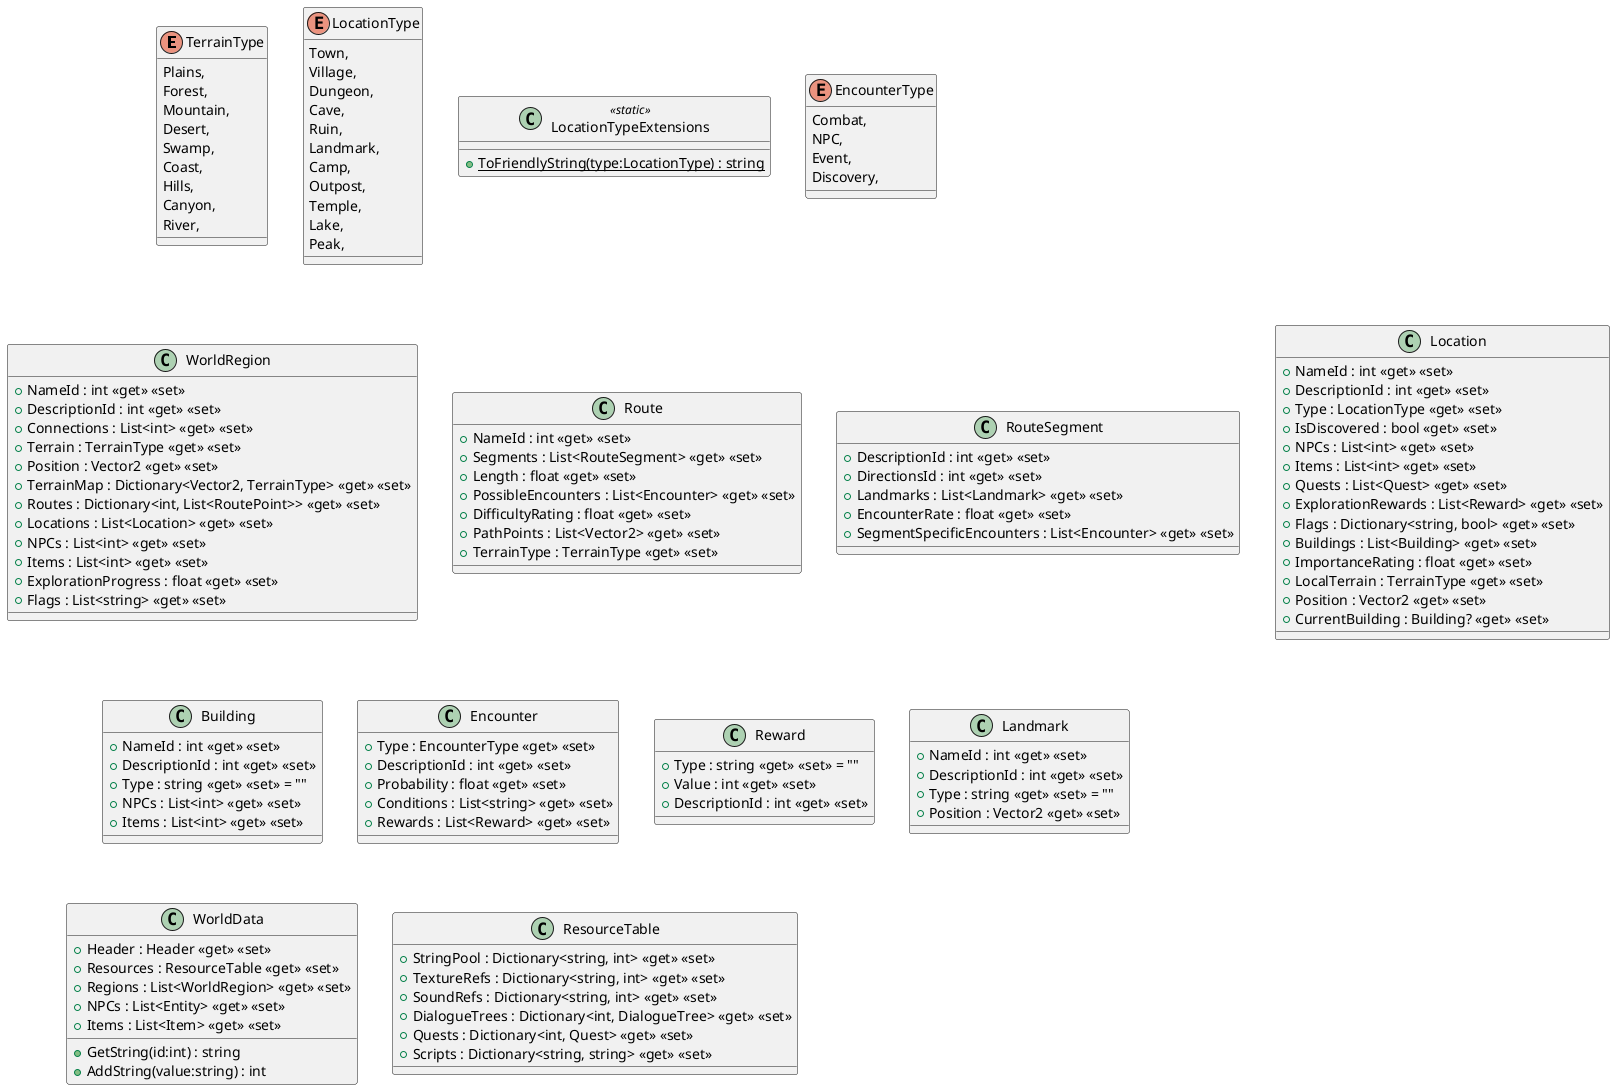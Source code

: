 @startuml
enum TerrainType {
    Plains,
    Forest,
    Mountain,
    Desert,
    Swamp,
    Coast,
    Hills,
    Canyon,
    River,
}
enum LocationType {
    Town,
    Village,
    Dungeon,
    Cave,
    Ruin,
    Landmark,
    Camp,
    Outpost,
    Temple,
    Lake,
    Peak,
}
class LocationTypeExtensions <<static>> {
    + {static} ToFriendlyString(type:LocationType) : string
}
enum EncounterType {
    Combat,
    NPC,
    Event,
    Discovery,
}
class WorldRegion {
    + NameId : int <<get>> <<set>>
    + DescriptionId : int <<get>> <<set>>
    + Connections : List<int> <<get>> <<set>>
    + Terrain : TerrainType <<get>> <<set>>
    + Position : Vector2 <<get>> <<set>>
    + TerrainMap : Dictionary<Vector2, TerrainType> <<get>> <<set>>
    + Routes : Dictionary<int, List<RoutePoint>> <<get>> <<set>>
    + Locations : List<Location> <<get>> <<set>>
    + NPCs : List<int> <<get>> <<set>>
    + Items : List<int> <<get>> <<set>>
    + ExplorationProgress : float <<get>> <<set>>
    + Flags : List<string> <<get>> <<set>>
}
class Route {
    + NameId : int <<get>> <<set>>
    + Segments : List<RouteSegment> <<get>> <<set>>
    + Length : float <<get>> <<set>>
    + PossibleEncounters : List<Encounter> <<get>> <<set>>
    + DifficultyRating : float <<get>> <<set>>
    + PathPoints : List<Vector2> <<get>> <<set>>
    + TerrainType : TerrainType <<get>> <<set>>
}
class RouteSegment {
    + DescriptionId : int <<get>> <<set>>
    + DirectionsId : int <<get>> <<set>>
    + Landmarks : List<Landmark> <<get>> <<set>>
    + EncounterRate : float <<get>> <<set>>
    + SegmentSpecificEncounters : List<Encounter> <<get>> <<set>>
}
class Location {
    + NameId : int <<get>> <<set>>
    + DescriptionId : int <<get>> <<set>>
    + Type : LocationType <<get>> <<set>>
    + IsDiscovered : bool <<get>> <<set>>
    + NPCs : List<int> <<get>> <<set>>
    + Items : List<int> <<get>> <<set>>
    + Quests : List<Quest> <<get>> <<set>>
    + ExplorationRewards : List<Reward> <<get>> <<set>>
    + Flags : Dictionary<string, bool> <<get>> <<set>>
    + Buildings : List<Building> <<get>> <<set>>
    + ImportanceRating : float <<get>> <<set>>
    + LocalTerrain : TerrainType <<get>> <<set>>
    + Position : Vector2 <<get>> <<set>>
    + CurrentBuilding : Building? <<get>> <<set>>
}
class Building {
    + NameId : int <<get>> <<set>>
    + DescriptionId : int <<get>> <<set>>
    + Type : string <<get>> <<set>> = ""
    + NPCs : List<int> <<get>> <<set>>
    + Items : List<int> <<get>> <<set>>
}
class Encounter {
    + Type : EncounterType <<get>> <<set>>
    + DescriptionId : int <<get>> <<set>>
    + Probability : float <<get>> <<set>>
    + Conditions : List<string> <<get>> <<set>>
    + Rewards : List<Reward> <<get>> <<set>>
}
class Reward {
    + Type : string <<get>> <<set>> = ""
    + Value : int <<get>> <<set>>
    + DescriptionId : int <<get>> <<set>>
}
class Landmark {
    + NameId : int <<get>> <<set>>
    + DescriptionId : int <<get>> <<set>>
    + Type : string <<get>> <<set>> = ""
    + Position : Vector2 <<get>> <<set>>
}
class WorldData {
    + Header : Header <<get>> <<set>>
    + Resources : ResourceTable <<get>> <<set>>
    + Regions : List<WorldRegion> <<get>> <<set>>
    + NPCs : List<Entity> <<get>> <<set>>
    + Items : List<Item> <<get>> <<set>>
    + GetString(id:int) : string
    + AddString(value:string) : int
}
class ResourceTable {
    + StringPool : Dictionary<string, int> <<get>> <<set>>
    + TextureRefs : Dictionary<string, int> <<get>> <<set>>
    + SoundRefs : Dictionary<string, int> <<get>> <<set>>
    + DialogueTrees : Dictionary<int, DialogueTree> <<get>> <<set>>
    + Quests : Dictionary<int, Quest> <<get>> <<set>>
    + Scripts : Dictionary<string, string> <<get>> <<set>>
}
@enduml
